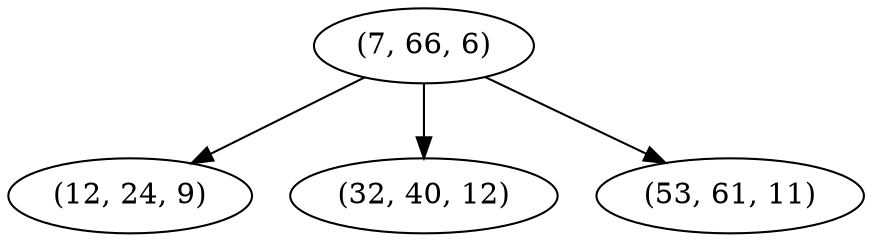 digraph tree {
    "(7, 66, 6)";
    "(12, 24, 9)";
    "(32, 40, 12)";
    "(53, 61, 11)";
    "(7, 66, 6)" -> "(12, 24, 9)";
    "(7, 66, 6)" -> "(32, 40, 12)";
    "(7, 66, 6)" -> "(53, 61, 11)";
}
